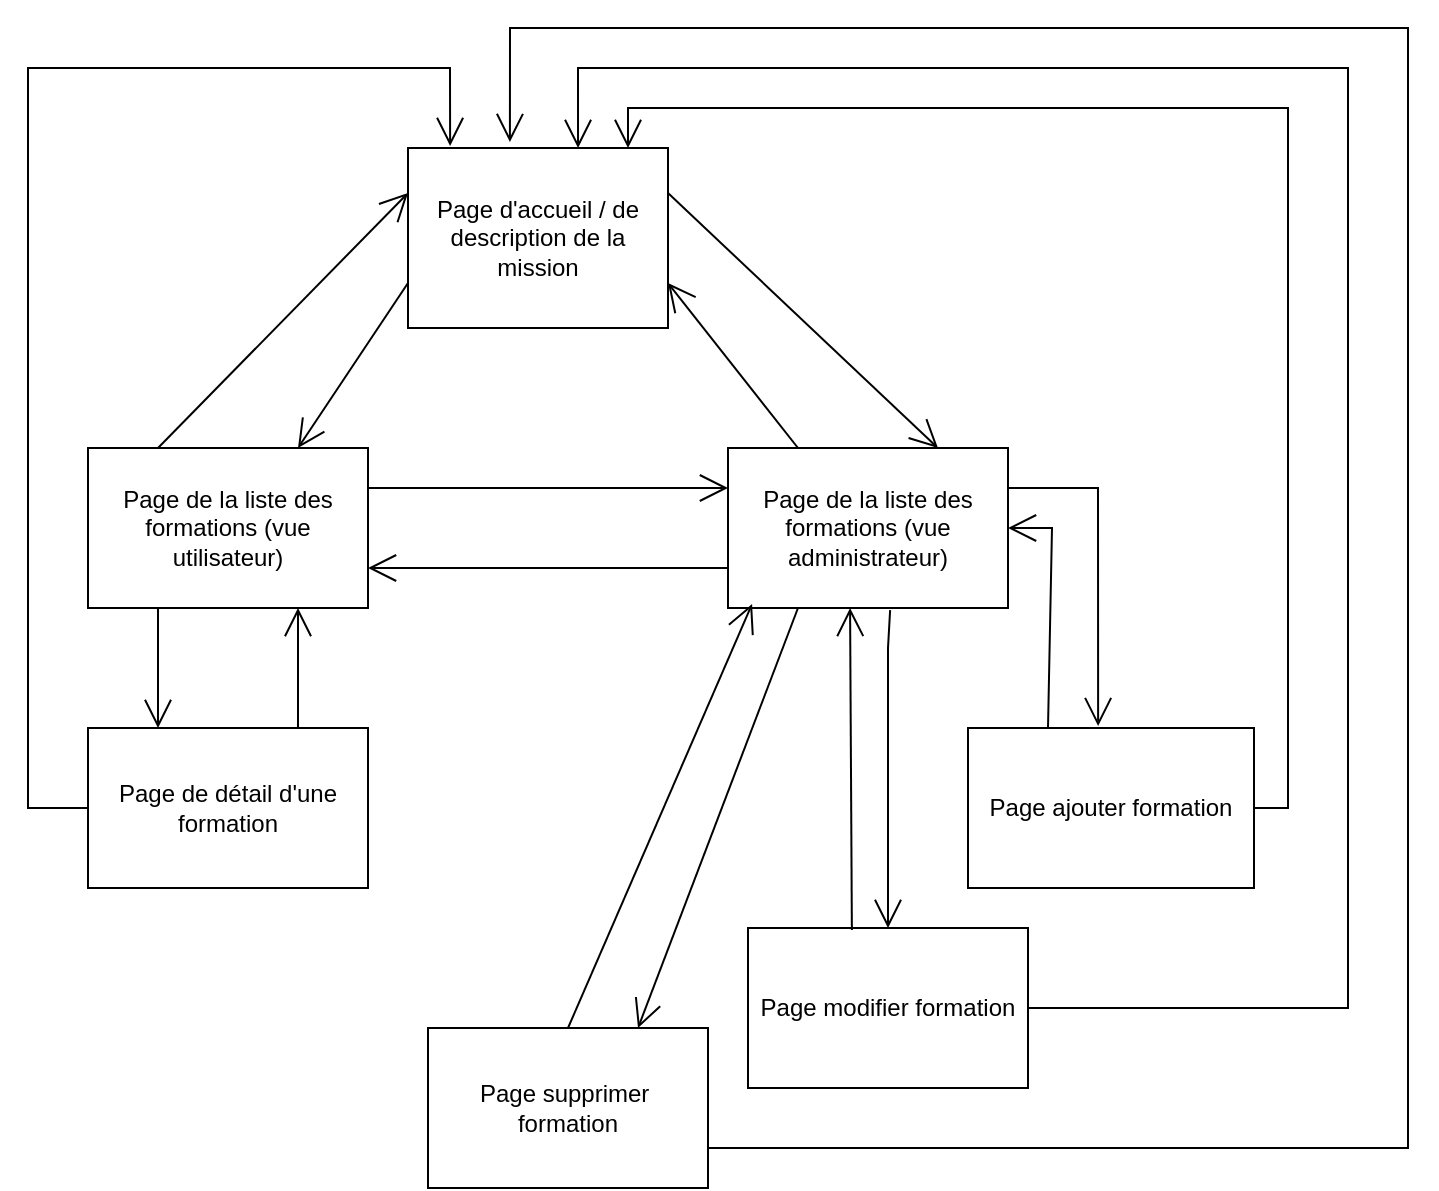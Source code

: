 <mxfile version="21.7.2" type="device">
  <diagram name="Page-1" id="doLzj4nw7AB0TVXsa_yV">
    <mxGraphModel dx="1434" dy="731" grid="0" gridSize="10" guides="1" tooltips="1" connect="1" arrows="1" fold="1" page="0" pageScale="1" pageWidth="850" pageHeight="1100" math="0" shadow="0">
      <root>
        <mxCell id="0" />
        <mxCell id="1" parent="0" />
        <mxCell id="YxeBci7au5MIIwqxewGI-1" value="Page d&#39;accueil / de description de la mission" style="html=1;whiteSpace=wrap;" vertex="1" parent="1">
          <mxGeometry x="360" y="150" width="130" height="90" as="geometry" />
        </mxCell>
        <mxCell id="YxeBci7au5MIIwqxewGI-2" value="Page de la liste des formations (vue utilisateur)" style="html=1;whiteSpace=wrap;" vertex="1" parent="1">
          <mxGeometry x="200" y="300" width="140" height="80" as="geometry" />
        </mxCell>
        <mxCell id="YxeBci7au5MIIwqxewGI-3" value="Page de détail d&#39;une formation" style="html=1;whiteSpace=wrap;" vertex="1" parent="1">
          <mxGeometry x="200" y="440" width="140" height="80" as="geometry" />
        </mxCell>
        <mxCell id="YxeBci7au5MIIwqxewGI-4" value="Page de la liste des formations (vue administrateur)" style="html=1;whiteSpace=wrap;" vertex="1" parent="1">
          <mxGeometry x="520" y="300" width="140" height="80" as="geometry" />
        </mxCell>
        <mxCell id="YxeBci7au5MIIwqxewGI-5" value="" style="endArrow=open;endFill=1;endSize=12;html=1;rounded=0;entryX=0.25;entryY=0;entryDx=0;entryDy=0;exitX=0.25;exitY=1;exitDx=0;exitDy=0;" edge="1" parent="1" source="YxeBci7au5MIIwqxewGI-2" target="YxeBci7au5MIIwqxewGI-3">
          <mxGeometry width="160" relative="1" as="geometry">
            <mxPoint x="320" y="410" as="sourcePoint" />
            <mxPoint x="480" y="410" as="targetPoint" />
          </mxGeometry>
        </mxCell>
        <mxCell id="YxeBci7au5MIIwqxewGI-7" value="" style="endArrow=open;endFill=1;endSize=12;html=1;rounded=0;exitX=0.75;exitY=0;exitDx=0;exitDy=0;entryX=0.75;entryY=1;entryDx=0;entryDy=0;" edge="1" parent="1" source="YxeBci7au5MIIwqxewGI-3" target="YxeBci7au5MIIwqxewGI-2">
          <mxGeometry width="160" relative="1" as="geometry">
            <mxPoint x="400" y="400" as="sourcePoint" />
            <mxPoint x="560" y="400" as="targetPoint" />
          </mxGeometry>
        </mxCell>
        <mxCell id="YxeBci7au5MIIwqxewGI-8" value="" style="endArrow=open;endFill=1;endSize=12;html=1;rounded=0;exitX=0;exitY=0.5;exitDx=0;exitDy=0;entryX=0.162;entryY=-0.011;entryDx=0;entryDy=0;entryPerimeter=0;" edge="1" parent="1" source="YxeBci7au5MIIwqxewGI-3" target="YxeBci7au5MIIwqxewGI-1">
          <mxGeometry width="160" relative="1" as="geometry">
            <mxPoint x="340" y="380" as="sourcePoint" />
            <mxPoint x="500" y="380" as="targetPoint" />
            <Array as="points">
              <mxPoint x="170" y="480" />
              <mxPoint x="170" y="110" />
              <mxPoint x="381" y="110" />
            </Array>
          </mxGeometry>
        </mxCell>
        <mxCell id="YxeBci7au5MIIwqxewGI-9" value="" style="endArrow=open;endFill=1;endSize=12;html=1;rounded=0;exitX=0.25;exitY=0;exitDx=0;exitDy=0;entryX=0;entryY=0.25;entryDx=0;entryDy=0;" edge="1" parent="1" source="YxeBci7au5MIIwqxewGI-2" target="YxeBci7au5MIIwqxewGI-1">
          <mxGeometry width="160" relative="1" as="geometry">
            <mxPoint x="340" y="380" as="sourcePoint" />
            <mxPoint x="500" y="380" as="targetPoint" />
          </mxGeometry>
        </mxCell>
        <mxCell id="YxeBci7au5MIIwqxewGI-10" value="" style="endArrow=open;endFill=1;endSize=12;html=1;rounded=0;exitX=0;exitY=0.75;exitDx=0;exitDy=0;entryX=0.75;entryY=0;entryDx=0;entryDy=0;" edge="1" parent="1" source="YxeBci7au5MIIwqxewGI-1" target="YxeBci7au5MIIwqxewGI-2">
          <mxGeometry width="160" relative="1" as="geometry">
            <mxPoint x="340" y="380" as="sourcePoint" />
            <mxPoint x="500" y="380" as="targetPoint" />
          </mxGeometry>
        </mxCell>
        <mxCell id="YxeBci7au5MIIwqxewGI-11" value="" style="endArrow=open;endFill=1;endSize=12;html=1;rounded=0;entryX=0.75;entryY=0;entryDx=0;entryDy=0;exitX=1;exitY=0.25;exitDx=0;exitDy=0;" edge="1" parent="1" source="YxeBci7au5MIIwqxewGI-1" target="YxeBci7au5MIIwqxewGI-4">
          <mxGeometry width="160" relative="1" as="geometry">
            <mxPoint x="500" y="170" as="sourcePoint" />
            <mxPoint x="500" y="380" as="targetPoint" />
          </mxGeometry>
        </mxCell>
        <mxCell id="YxeBci7au5MIIwqxewGI-12" value="" style="endArrow=open;endFill=1;endSize=12;html=1;rounded=0;entryX=1;entryY=0.75;entryDx=0;entryDy=0;exitX=0.25;exitY=0;exitDx=0;exitDy=0;" edge="1" parent="1" source="YxeBci7au5MIIwqxewGI-4" target="YxeBci7au5MIIwqxewGI-1">
          <mxGeometry width="160" relative="1" as="geometry">
            <mxPoint x="340" y="380" as="sourcePoint" />
            <mxPoint x="500" y="380" as="targetPoint" />
          </mxGeometry>
        </mxCell>
        <mxCell id="YxeBci7au5MIIwqxewGI-13" value="" style="endArrow=open;endFill=1;endSize=12;html=1;rounded=0;exitX=1;exitY=0.25;exitDx=0;exitDy=0;entryX=0;entryY=0.25;entryDx=0;entryDy=0;" edge="1" parent="1" source="YxeBci7au5MIIwqxewGI-2" target="YxeBci7au5MIIwqxewGI-4">
          <mxGeometry width="160" relative="1" as="geometry">
            <mxPoint x="340" y="410" as="sourcePoint" />
            <mxPoint x="500" y="410" as="targetPoint" />
          </mxGeometry>
        </mxCell>
        <mxCell id="YxeBci7au5MIIwqxewGI-14" value="" style="endArrow=open;endFill=1;endSize=12;html=1;rounded=0;exitX=0;exitY=0.75;exitDx=0;exitDy=0;entryX=1;entryY=0.75;entryDx=0;entryDy=0;" edge="1" parent="1" source="YxeBci7au5MIIwqxewGI-4" target="YxeBci7au5MIIwqxewGI-2">
          <mxGeometry width="160" relative="1" as="geometry">
            <mxPoint x="340" y="440" as="sourcePoint" />
            <mxPoint x="500" y="440" as="targetPoint" />
          </mxGeometry>
        </mxCell>
        <mxCell id="YxeBci7au5MIIwqxewGI-15" value="Page ajouter formation" style="html=1;whiteSpace=wrap;" vertex="1" parent="1">
          <mxGeometry x="640" y="440" width="143" height="80" as="geometry" />
        </mxCell>
        <mxCell id="YxeBci7au5MIIwqxewGI-16" value="&lt;div&gt;Page supprimer&amp;nbsp;&lt;/div&gt;&lt;div&gt;formation&lt;/div&gt;" style="html=1;whiteSpace=wrap;gradientColor=none;" vertex="1" parent="1">
          <mxGeometry x="370" y="590" width="140" height="80" as="geometry" />
        </mxCell>
        <mxCell id="YxeBci7au5MIIwqxewGI-17" value="Page modifier formation" style="html=1;whiteSpace=wrap;" vertex="1" parent="1">
          <mxGeometry x="530" y="540" width="140" height="80" as="geometry" />
        </mxCell>
        <mxCell id="YxeBci7au5MIIwqxewGI-18" value="" style="endArrow=open;endFill=1;endSize=12;html=1;rounded=0;exitX=1;exitY=0.25;exitDx=0;exitDy=0;entryX=0.455;entryY=-0.012;entryDx=0;entryDy=0;entryPerimeter=0;" edge="1" parent="1" source="YxeBci7au5MIIwqxewGI-4" target="YxeBci7au5MIIwqxewGI-15">
          <mxGeometry width="160" relative="1" as="geometry">
            <mxPoint x="340" y="440" as="sourcePoint" />
            <mxPoint x="500" y="440" as="targetPoint" />
            <Array as="points">
              <mxPoint x="705" y="320" />
            </Array>
          </mxGeometry>
        </mxCell>
        <mxCell id="YxeBci7au5MIIwqxewGI-19" value="" style="endArrow=open;endFill=1;endSize=12;html=1;rounded=0;exitX=0.579;exitY=1.013;exitDx=0;exitDy=0;entryX=0.5;entryY=0;entryDx=0;entryDy=0;exitPerimeter=0;" edge="1" parent="1" source="YxeBci7au5MIIwqxewGI-4" target="YxeBci7au5MIIwqxewGI-17">
          <mxGeometry width="160" relative="1" as="geometry">
            <mxPoint x="410" y="540" as="sourcePoint" />
            <mxPoint x="570" y="540" as="targetPoint" />
            <Array as="points">
              <mxPoint x="600" y="400" />
            </Array>
          </mxGeometry>
        </mxCell>
        <mxCell id="YxeBci7au5MIIwqxewGI-20" value="" style="endArrow=open;endFill=1;endSize=12;html=1;rounded=0;entryX=1;entryY=0.5;entryDx=0;entryDy=0;" edge="1" parent="1" target="YxeBci7au5MIIwqxewGI-4">
          <mxGeometry width="160" relative="1" as="geometry">
            <mxPoint x="680" y="440" as="sourcePoint" />
            <mxPoint x="500" y="440" as="targetPoint" />
            <Array as="points">
              <mxPoint x="682" y="340" />
            </Array>
          </mxGeometry>
        </mxCell>
        <mxCell id="YxeBci7au5MIIwqxewGI-21" value="" style="endArrow=open;endFill=1;endSize=12;html=1;rounded=0;entryX=0.436;entryY=1;entryDx=0;entryDy=0;entryPerimeter=0;exitX=0.371;exitY=0.013;exitDx=0;exitDy=0;exitPerimeter=0;" edge="1" parent="1" source="YxeBci7au5MIIwqxewGI-17" target="YxeBci7au5MIIwqxewGI-4">
          <mxGeometry width="160" relative="1" as="geometry">
            <mxPoint x="340" y="440" as="sourcePoint" />
            <mxPoint x="500" y="440" as="targetPoint" />
          </mxGeometry>
        </mxCell>
        <mxCell id="YxeBci7au5MIIwqxewGI-22" value="" style="endArrow=open;endFill=1;endSize=12;html=1;rounded=0;exitX=0.25;exitY=1;exitDx=0;exitDy=0;entryX=0.75;entryY=0;entryDx=0;entryDy=0;" edge="1" parent="1" source="YxeBci7au5MIIwqxewGI-4" target="YxeBci7au5MIIwqxewGI-16">
          <mxGeometry width="160" relative="1" as="geometry">
            <mxPoint x="340" y="440" as="sourcePoint" />
            <mxPoint x="500" y="440" as="targetPoint" />
          </mxGeometry>
        </mxCell>
        <mxCell id="YxeBci7au5MIIwqxewGI-23" value="" style="endArrow=open;endFill=1;endSize=12;html=1;rounded=0;exitX=0.5;exitY=0;exitDx=0;exitDy=0;entryX=0.086;entryY=0.975;entryDx=0;entryDy=0;entryPerimeter=0;" edge="1" parent="1" source="YxeBci7au5MIIwqxewGI-16" target="YxeBci7au5MIIwqxewGI-4">
          <mxGeometry width="160" relative="1" as="geometry">
            <mxPoint x="340" y="440" as="sourcePoint" />
            <mxPoint x="500" y="440" as="targetPoint" />
          </mxGeometry>
        </mxCell>
        <mxCell id="YxeBci7au5MIIwqxewGI-24" value="" style="endArrow=open;endFill=1;endSize=12;html=1;rounded=0;exitX=1;exitY=0.5;exitDx=0;exitDy=0;" edge="1" parent="1" source="YxeBci7au5MIIwqxewGI-15">
          <mxGeometry width="160" relative="1" as="geometry">
            <mxPoint x="340" y="440" as="sourcePoint" />
            <mxPoint x="470" y="150" as="targetPoint" />
            <Array as="points">
              <mxPoint x="800" y="480" />
              <mxPoint x="800" y="130" />
              <mxPoint x="470" y="130" />
            </Array>
          </mxGeometry>
        </mxCell>
        <mxCell id="YxeBci7au5MIIwqxewGI-25" value="" style="endArrow=open;endFill=1;endSize=12;html=1;rounded=0;exitX=1;exitY=0.5;exitDx=0;exitDy=0;entryX=0.654;entryY=0;entryDx=0;entryDy=0;entryPerimeter=0;" edge="1" parent="1" source="YxeBci7au5MIIwqxewGI-17" target="YxeBci7au5MIIwqxewGI-1">
          <mxGeometry width="160" relative="1" as="geometry">
            <mxPoint x="340" y="440" as="sourcePoint" />
            <mxPoint x="500" y="440" as="targetPoint" />
            <Array as="points">
              <mxPoint x="830" y="580" />
              <mxPoint x="830" y="110" />
              <mxPoint x="445" y="110" />
            </Array>
          </mxGeometry>
        </mxCell>
        <mxCell id="YxeBci7au5MIIwqxewGI-26" value="" style="endArrow=open;endFill=1;endSize=12;html=1;rounded=0;exitX=1;exitY=0.75;exitDx=0;exitDy=0;entryX=0.392;entryY=-0.033;entryDx=0;entryDy=0;entryPerimeter=0;" edge="1" parent="1" source="YxeBci7au5MIIwqxewGI-16" target="YxeBci7au5MIIwqxewGI-1">
          <mxGeometry width="160" relative="1" as="geometry">
            <mxPoint x="340" y="390" as="sourcePoint" />
            <mxPoint x="500" y="390" as="targetPoint" />
            <Array as="points">
              <mxPoint x="860" y="650" />
              <mxPoint x="860" y="90" />
              <mxPoint x="411" y="90" />
            </Array>
          </mxGeometry>
        </mxCell>
      </root>
    </mxGraphModel>
  </diagram>
</mxfile>
